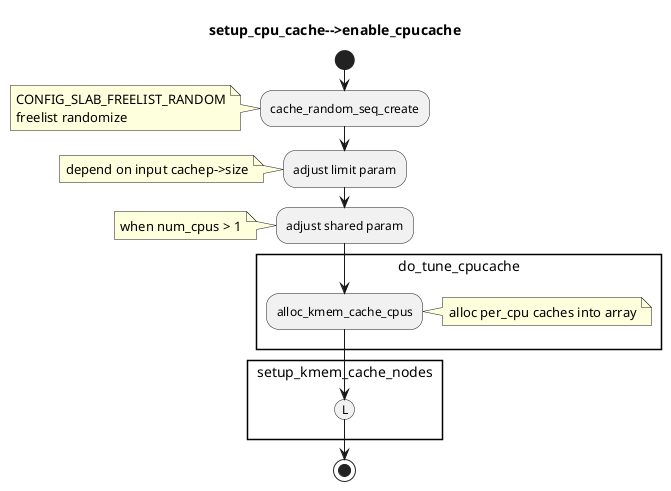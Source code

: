 @startuml
title setup_cpu_cache-->enable_cpucache

start

:cache_random_seq_create;
note left
CONFIG_SLAB_FREELIST_RANDOM
freelist randomize
end note
:adjust limit param;
note left
depend on input cachep->size
end note
:adjust shared param;
note left:when num_cpus > 1

rectangle do_tune_cpucache {
:alloc_kmem_cache_cpus;
note right
alloc per_cpu caches into array
end note
}

rectangle setup_kmem_cache_nodes {
    (L)

}

stop

@enduml